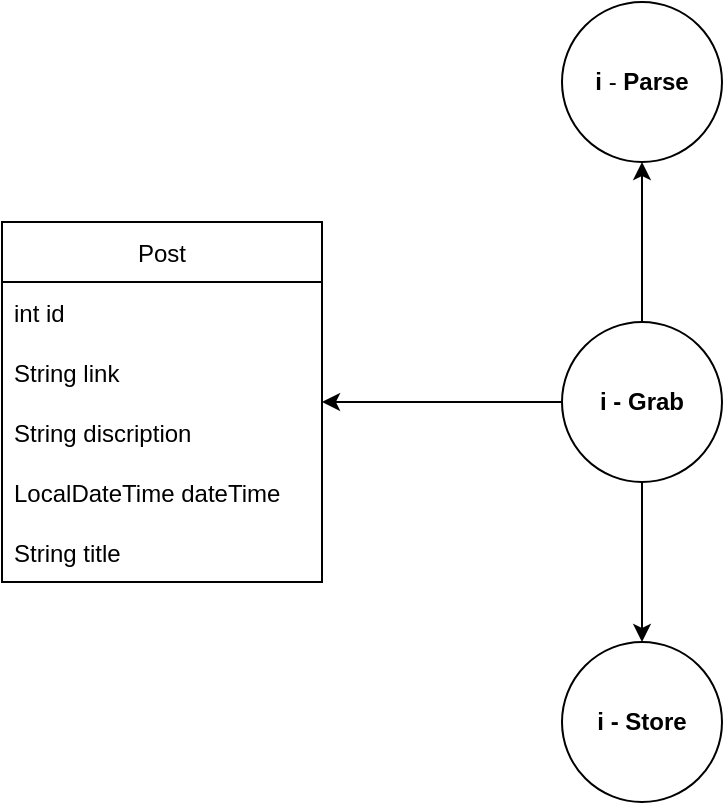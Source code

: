 <mxfile version="15.5.4" type="embed"><diagram id="23iRSUPoRavnBvh4doch" name="Page-1"><mxGraphModel dx="443" dy="446" grid="1" gridSize="10" guides="1" tooltips="1" connect="1" arrows="1" fold="1" page="1" pageScale="1" pageWidth="827" pageHeight="1169" math="0" shadow="0"><root><mxCell id="0"/><mxCell id="1" parent="0"/><mxCell id="9" value="" style="edgeStyle=orthogonalEdgeStyle;rounded=0;orthogonalLoop=1;jettySize=auto;html=1;" edge="1" parent="1" source="7" target="8"><mxGeometry relative="1" as="geometry"/></mxCell><mxCell id="11" value="" style="edgeStyle=orthogonalEdgeStyle;rounded=0;orthogonalLoop=1;jettySize=auto;html=1;" edge="1" parent="1" source="7" target="10"><mxGeometry relative="1" as="geometry"/></mxCell><mxCell id="27" style="edgeStyle=orthogonalEdgeStyle;rounded=0;orthogonalLoop=1;jettySize=auto;html=1;" edge="1" parent="1" source="7" target="20"><mxGeometry relative="1" as="geometry"/></mxCell><mxCell id="7" value="&lt;b&gt;i - Grab&lt;/b&gt;" style="ellipse;whiteSpace=wrap;html=1;aspect=fixed;" vertex="1" parent="1"><mxGeometry x="370" y="260" width="80" height="80" as="geometry"/></mxCell><mxCell id="8" value="&lt;b&gt;i&lt;/b&gt; - &lt;b&gt;Parse&lt;/b&gt;" style="ellipse;whiteSpace=wrap;html=1;aspect=fixed;" vertex="1" parent="1"><mxGeometry x="370" y="100" width="80" height="80" as="geometry"/></mxCell><mxCell id="10" value="&lt;b&gt;i - Store&lt;/b&gt;" style="ellipse;whiteSpace=wrap;html=1;aspect=fixed;" vertex="1" parent="1"><mxGeometry x="370" y="420" width="80" height="80" as="geometry"/></mxCell><mxCell id="20" value="Post" style="swimlane;fontStyle=0;childLayout=stackLayout;horizontal=1;startSize=30;horizontalStack=0;resizeParent=1;resizeParentMax=0;resizeLast=0;collapsible=1;marginBottom=0;" vertex="1" parent="1"><mxGeometry x="90" y="210" width="160" height="180" as="geometry"><mxRectangle x="180" y="285" width="60" height="30" as="alternateBounds"/></mxGeometry></mxCell><mxCell id="21" value="int id" style="text;strokeColor=none;fillColor=none;align=left;verticalAlign=middle;spacingLeft=4;spacingRight=4;overflow=hidden;points=[[0,0.5],[1,0.5]];portConstraint=eastwest;rotatable=0;" vertex="1" parent="20"><mxGeometry y="30" width="160" height="30" as="geometry"/></mxCell><mxCell id="23" value="String link" style="text;strokeColor=none;fillColor=none;align=left;verticalAlign=middle;spacingLeft=4;spacingRight=4;overflow=hidden;points=[[0,0.5],[1,0.5]];portConstraint=eastwest;rotatable=0;" vertex="1" parent="20"><mxGeometry y="60" width="160" height="30" as="geometry"/></mxCell><mxCell id="25" value="String discription" style="text;strokeColor=none;fillColor=none;align=left;verticalAlign=middle;spacingLeft=4;spacingRight=4;overflow=hidden;points=[[0,0.5],[1,0.5]];portConstraint=eastwest;rotatable=0;" vertex="1" parent="20"><mxGeometry y="90" width="160" height="30" as="geometry"/></mxCell><mxCell id="26" value="LocalDateTime dateTime" style="text;strokeColor=none;fillColor=none;align=left;verticalAlign=middle;spacingLeft=4;spacingRight=4;overflow=hidden;points=[[0,0.5],[1,0.5]];portConstraint=eastwest;rotatable=0;" vertex="1" parent="20"><mxGeometry y="120" width="160" height="30" as="geometry"/></mxCell><mxCell id="22" value="String title" style="text;strokeColor=none;fillColor=none;align=left;verticalAlign=middle;spacingLeft=4;spacingRight=4;overflow=hidden;points=[[0,0.5],[1,0.5]];portConstraint=eastwest;rotatable=0;" vertex="1" parent="20"><mxGeometry y="150" width="160" height="30" as="geometry"/></mxCell></root></mxGraphModel></diagram></mxfile>